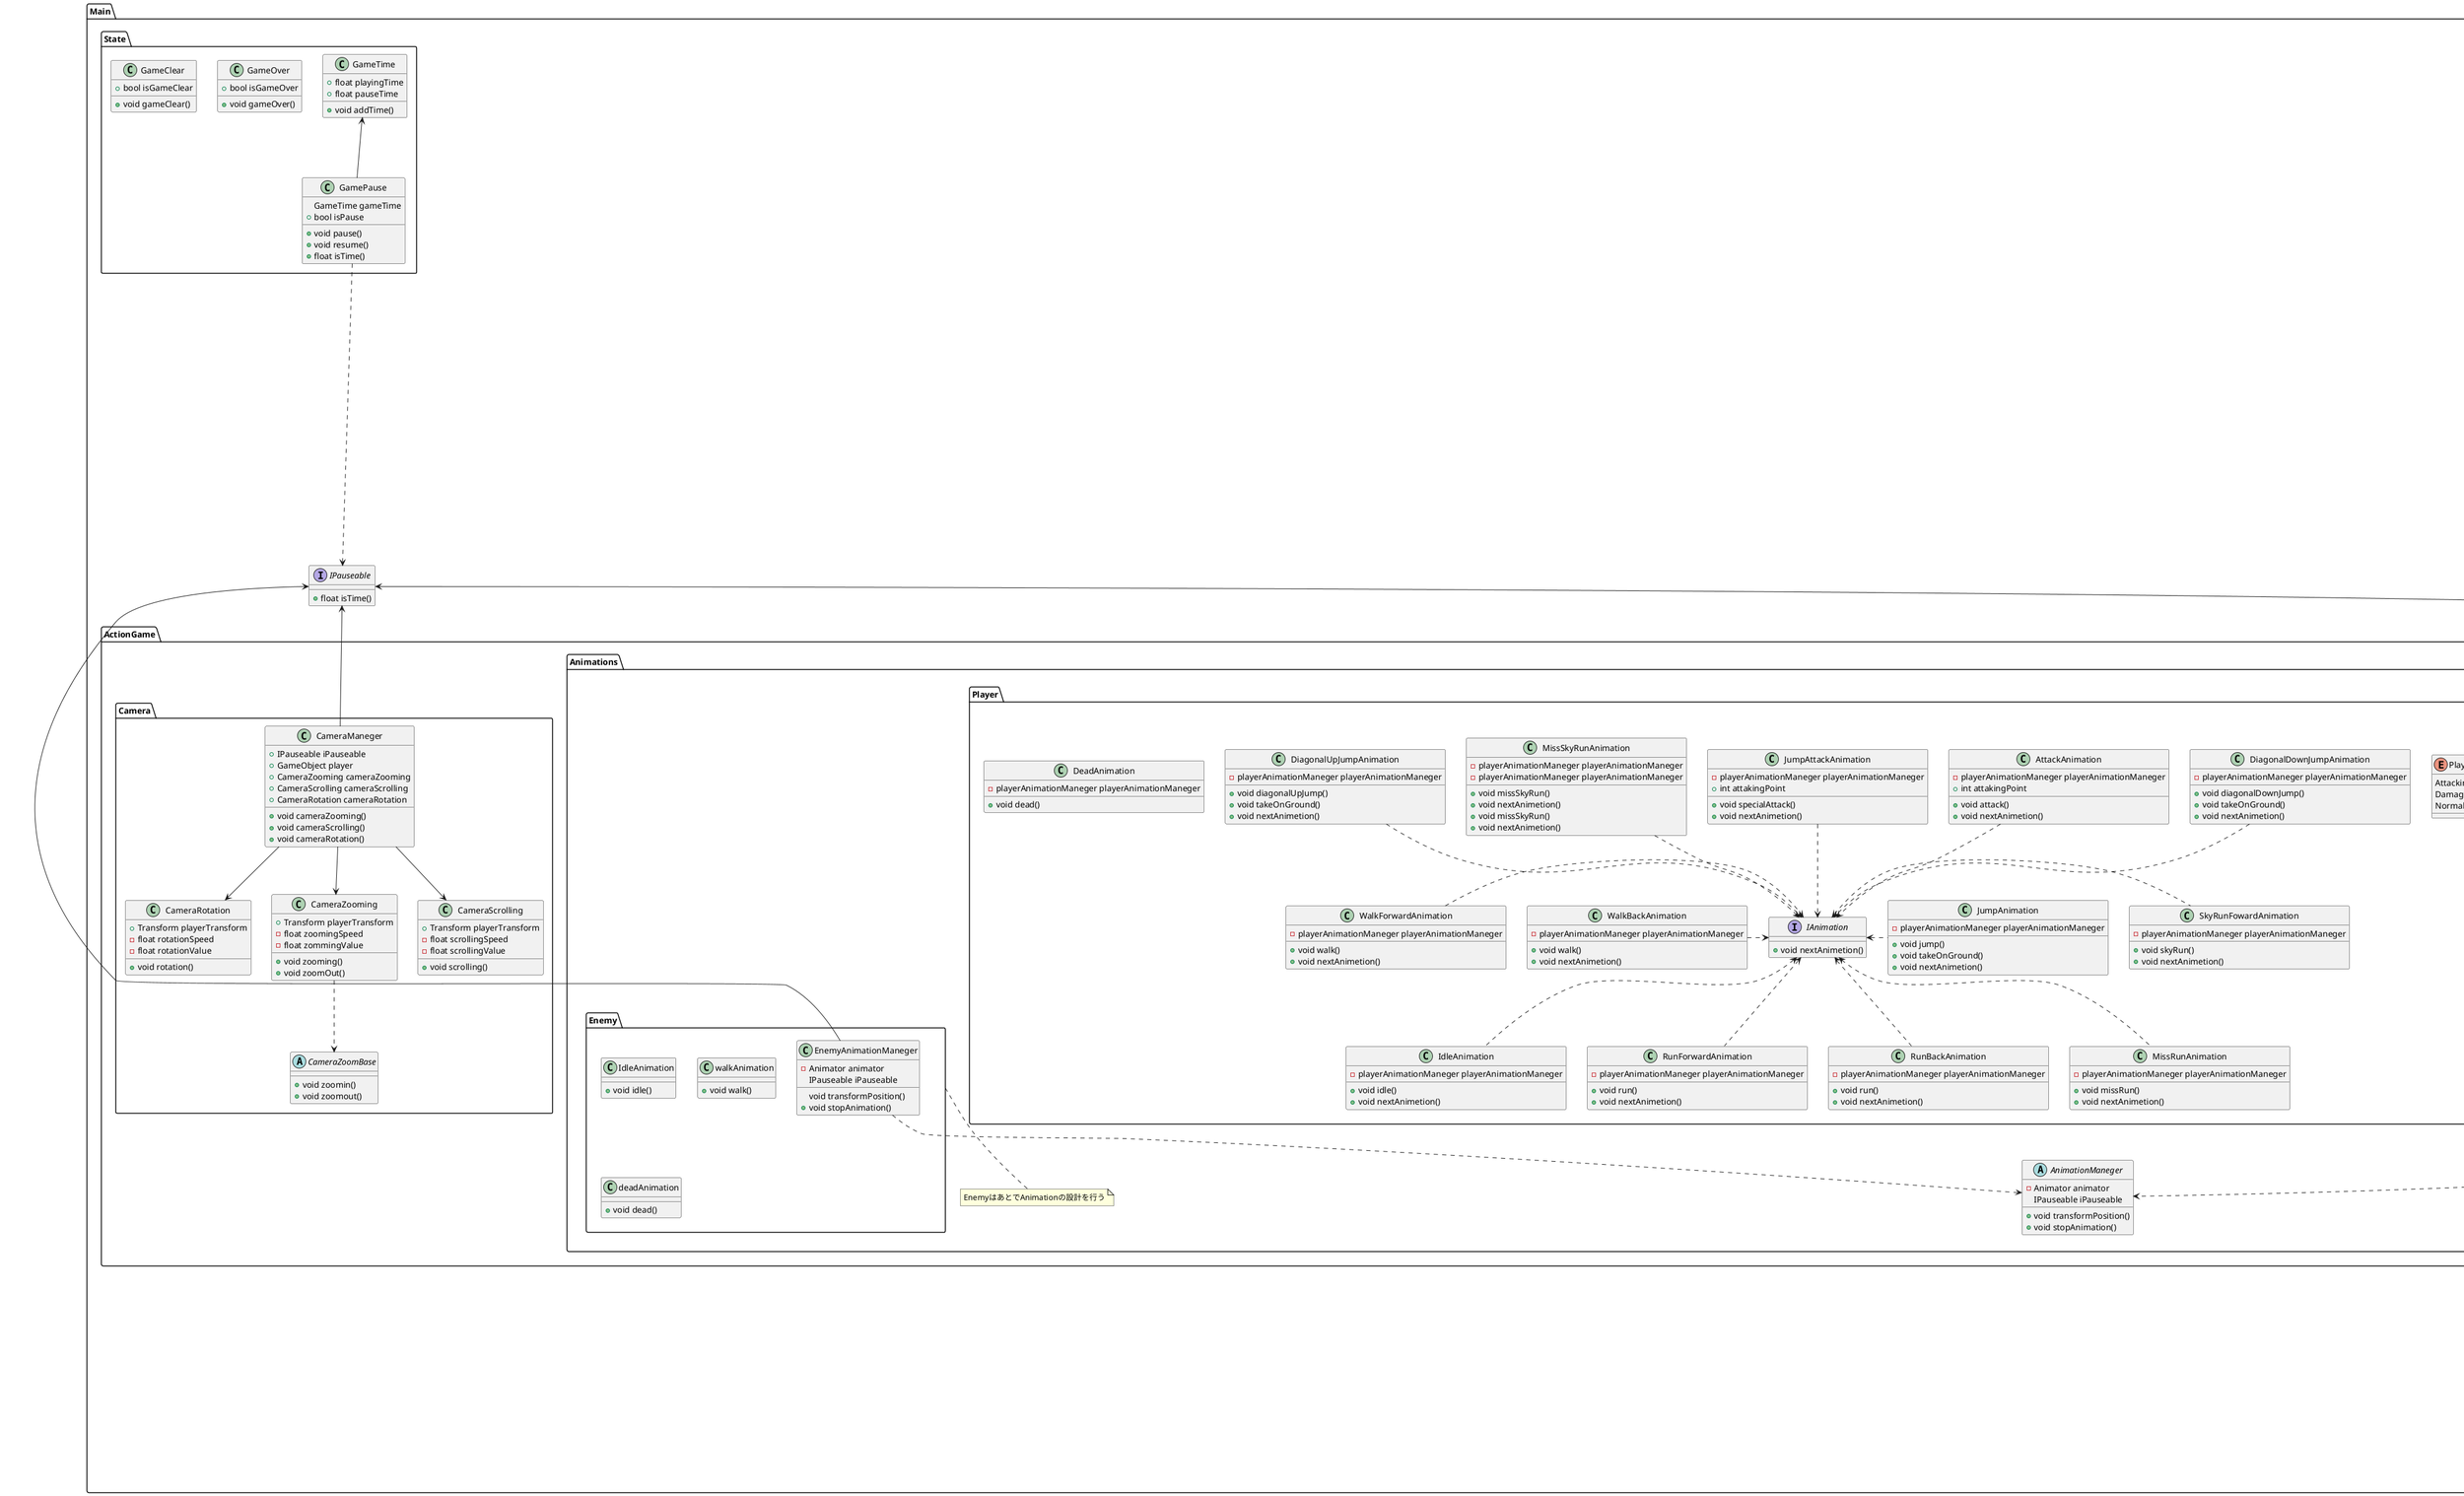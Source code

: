 @startuml RhythmGameSceneArchitecture
namespace Main{
namespace RhythmGame {
    namespace Model{
        class ReadingNotes{
            -struct Note{+float time}
            -struct NoteData{List<Note> notes}
            +List<float> notesTime()
            }
        class NotesHitter{
            //もしかしたら
            //pure C#でいけるかも
            +Combo combo
            +string judgment
            +void hit(Note note)
        }
        class Combo{
            //pure C#でいける
            +int combo
            +int currentCombo()
            +void addCombo()
            +void resetCombo()
            +bool isCombo()
        }
    }
    namespace Presenter{
        class NotesGeneratePresenter{
            ReadingNotes readingNotes
            NotesGenerateView notesGenerateView
            +void subscribe()
        }
        class NotesHitterPresenter{
            NotesHitter notesHitter
            NotesHitterView notesHitterView
            +void subscribe()
        }
        class NoteMovingPresenter{
            NoteMovingView noteMovingView
            NotesHitter notesHitter
            +void subscribe()
        }
    }
    namespace View{
        class NotesGenerateView{
            +GameObject notePrefab
            +void generateNotes()
            -IEnumerator generateNotesCoroutine()
        }
        class NotesHitterView{
            -GameObject nearNotes
            +void findNearNotes()
            +void miss()
            +void hit()
            +void destroyNote()
        }
        interface JudgmentintHit{
            +void hit()
            +void miss()
        }
        class NoteMovingView{
            +Transform notePosition
            +void move()
            +void onThrouth()
            +void destroy()
        }
        NotesHitterView .right.> JudgmentintHit
    }
}
NotesGeneratePresenter -down-> ReadingNotes
NotesGeneratePresenter -up-> NotesGenerateView
NotesHitterPresenter -down-> NotesHitter
NotesHitterPresenter -up-> NotesHitterView
NoteMovingPresenter -up-> NoteMovingView
NoteMovingPresenter -down-> NotesHitter
NotesHitter -left-> Combo

namespace ActionGame {
    namespace Animations{
        namespace Player{
            abstract class InputHandlerBase{
                +bool input()
            }
            class InputJumpHandler{
                -KeyCode KeyCode.Space
                +bool input()
            }
            class InputFowardRunHandler{
                -KeyCode KeyCode.LeftShift
                +bool input()
            }
            class InputBackRunHandler{
                -KeyCode KeyCode.LeftControl
                +bool input()
            }
            class InputFowrdWalkHandler{
                -KeyCode KeyCode.LeftControl
                +bool input()
            }
            class InputBackWalkHandler{
                -KeyCode KeyCode.LeftShift
                +bool input()
            }
            class InputDiagonalDownJumpHandler{
                -KeyCode KeyCode.LeftAlt
                +bool input()
            }
            class InputDiagonalUpJumpHandler{
                -KeyCode KeyCode.Space
                +bool input()
            }
            class InputAttackHandler{
                -KeyCode KeyCode.l
                +bool input()
            }
            InputAttackHandler .up.> InputHandlerBase
            InputJumpHandler .up.> InputHandlerBase
            InputFowardRunHandler .up.> InputHandlerBase
            InputBackRunHandler .left.> InputHandlerBase
            InputFowrdWalkHandler .right.> InputHandlerBase
            InputBackWalkHandler .down.> InputHandlerBase
            InputDiagonalDownJumpHandler .down.> InputHandlerBase
            InputDiagonalUpJumpHandler .down.> InputHandlerBase
            class PlayerAnimationManeger{
                -Animator animator
                -ComboSender comboSender
                -PlayerHPSender playerHPSender
                +PlayerTag playerTag
                //stopはシングルトンなのでアクセスは簡単
                +void stopAnimation()
                +bool isCombo()
                +void isTag(PlayerTag playerTag)
                +void gameOver()
                +void gameClear()
            }
            enum PlayerTag{
                Attacking,
                Damageing,
                Normal
            }
            interface IAnimation{
                +void nextAnimetion()
            }
            class IdleAnimation{
                -playerAnimationManeger playerAnimationManeger
                +void idle()
                +void nextAnimetion()
            }
            class RunForwardAnimation{
                -playerAnimationManeger playerAnimationManeger
                +void run()
                +void nextAnimetion()
            }
            class RunBackAnimation{
                -playerAnimationManeger playerAnimationManeger
                +void run()
                +void nextAnimetion()
            }
            class MissRunAnimation{
                -playerAnimationManeger playerAnimationManeger
                +void missRun()
                +void nextAnimetion()
            }
            class WalkForwardAnimation{
                -playerAnimationManeger playerAnimationManeger
                +void walk()
                +void nextAnimetion()
            }
            class WalkBackAnimation{
                -playerAnimationManeger playerAnimationManeger
                +void walk()
                +void nextAnimetion()
            }
            class JumpAnimation{
                -playerAnimationManeger playerAnimationManeger
                +void jump()
                +void takeOnGround()
                +void nextAnimetion()
            }
            class SkyRunFowardAnimation{
                -playerAnimationManeger playerAnimationManeger
                +void skyRun()
                +void nextAnimetion()
            }
            class MissSkyRunAnimation{
                -playerAnimationManeger playerAnimationManeger
                +void missSkyRun()
                +void nextAnimetion()
            }
            class MissSkyRunAnimation{
                -playerAnimationManeger playerAnimationManeger
                +void missSkyRun()
                +void nextAnimetion()
            }
            class DiagonalUpJumpAnimation{
                -playerAnimationManeger playerAnimationManeger
                +void diagonalUpJump()
                +void takeOnGround()
                +void nextAnimetion()
            }
            class DiagonalDownJumpAnimation{
                -playerAnimationManeger playerAnimationManeger
                +void diagonalDownJump()
                +void takeOnGround()
                +void nextAnimetion()
            }
            class AttackAnimation{
                -playerAnimationManeger playerAnimationManeger
                +int attakingPoint
                +void attack()
                +void nextAnimetion()
            }
            class JumpAttackAnimation{
                -playerAnimationManeger playerAnimationManeger
                +int attakingPoint
                +void specialAttack()
                +void nextAnimetion()
            }
            class DeadAnimation{
                -playerAnimationManeger playerAnimationManeger
                +void dead()
            }
            IdleAnimation .up.> IAnimation
            RunForwardAnimation .up.> IAnimation
            RunBackAnimation .up.> IAnimation
            MissRunAnimation .up.> IAnimation
            WalkForwardAnimation .right.> IAnimation
            WalkBackAnimation .right.> IAnimation
            JumpAnimation .left.> IAnimation
            SkyRunFowardAnimation .left.> IAnimation
            MissSkyRunAnimation .down.> IAnimation
            DiagonalUpJumpAnimation .down.> IAnimation
            DiagonalDownJumpAnimation .down.> IAnimation
            AttackAnimation .down.> IAnimation
            JumpAttackAnimation .down.> IAnimation
        }
        note bottom of Player
        StateMachineBehaviour
        を使って実装するGUIでできそう
        end note
        namespace Enemy{
            class EnemyAnimationManeger{
                -Animator animator
                IPauseable iPauseable
                void transformPosition()
                +void stopAnimation()
            }
            class IdleAnimation{
                +void idle()
            }
            class walkAnimation{
                +void walk()
            }
            class deadAnimation{
                +void dead()
            }
        }
        note bottom of Enemy
        EnemyはあとでAnimationの設計を行う
        end note
        abstract AnimationManeger{
            -Animator animator
            IPauseable iPauseable
            +void transformPosition()
            +void stopAnimation()
        }
        PlayerAnimationManeger ..down..> AnimationManeger
        EnemyAnimationManeger .down.> AnimationManeger
    }
    namespace Player{
        class PlayerHP{
            +int hp
            +int currentHP()
            +void damage()
            +void heal()
        }
        class GettingCoin{
            -Coin coin
            +int coinPoint
            +int currentCoin()
            +void getCoin()
        }
    }
    namespace Item{
        class Coin{
            -CoinDataBase coinDataBase
            +void onGetCoin()
        }
        interface IGetingCoin{
            +void onGetCoin()
        }
        class CoinDataBase{
            +int coinPoint
            +GameObject coinPrefab
        }
    }
    Coin ..> IGetingCoin
    Coin -->CoinDataBase
    GettingCoin -down-> Coin
    namespace Camera{
        class CameraZooming{
            +Transform playerTransform
            -float zoomingSpeed
            -float zommingValue
            +void zooming()
            +void zoomOut()
        }
        class CameraScrolling{
            +Transform playerTransform
            -float scrollingSpeed
            -float scrollingValue
            +void scrolling()
        }
        class CameraRotation{
            +Transform playerTransform
            -float rotationSpeed
            -float rotationValue
            +void rotation()
        }
        class CameraManeger{
            +IPauseable iPauseable
            +GameObject player
            +CameraZooming cameraZooming
            +CameraScrolling cameraScrolling
            +CameraRotation cameraRotation
            +void cameraZooming()
            +void cameraScrolling()
            +void cameraRotation()
        }
        abstract class CameraZoomBase{
            +void zoomin()
            +void zoomout()
        }
        CameraManeger -down->CameraZooming
        CameraManeger -down->CameraScrolling
        CameraManeger -down->CameraRotation
        CameraZooming .down.>CameraZoomBase
    }
    namespace Enemy{
        class EnemyHP{
            +int hp
            +void damage()
            +void dead()
        }
    }
    interface IDamegeable{
        +void damage()
        +void dead()
    }
    EnemyHP .down.> IDamegeable
    PlayerHP .down.> IDamegeable
}

CameraManeger -up->IPauseable

namespace UI{
    namespace Model{
        class UIScoreModel{
            UICoinModel coinModel
            UIComboModel comboModel
            +int score
            +int addScore()
        }
        class UIPlayerHPModel{
            +int hp
            +int currentHP()
        }
        class UIComboModel{
            //pure C#で
            +int combo
            +int currentCombo()
        }
        class UICoinModel{
            {static}+int coin
            +int currentCoin()
        }
    }
    namespace Presenter{
        class UIScorePresenter{
            UIScoreModel uiScoreModel
            UIScoreView uiScoreView
            +void subscribe()
        }
        class UIPlayerHPPresenter{
            UIPlayerHPModel uiPlayerHPModel
            UIPlayerHPView uiPlayerHPView
            +void subscribe()
        }
        class UIComboPresenter{
            UIComboModel uiComboModel
            UIComboView uiComboView
            +void subscribe()
        }
        class UICoinPresenter{
            UICoinModel uiCoinModel
            UICoinView uiCoinView
            +void subscribe()
        }
    }
    namespace View{
        class UIScoreView{
            +int score
            +void addScoreAnimation()
        }
        class UIPlayerHPView{
            +int hp
            +void damageAnimation()
            +void healAnimation()
        }
        class UIComboView{
            +int combo
            +void addComboAnimation()
        }
        class UICoinView{
            +int coin
            +void getCoinAnimation()
        }
        abstract class UIView{
            +void incerasePoint(int point)
            +void increseAnimation()
        }
        UICoinView .down.>UIView
        UIScoreView .down.>UIView
        UIComboView .down.>UIView
        UIPlayerHPView .down.>UIView
    }
    UIScoreModel -right-> UIComboModel
    UIScoreModel -left-> UICoinModel

    UIScorePresenter -up-> UIScoreModel
    UIScorePresenter -down-> UIScoreView
    UIPlayerHPPresenter -up-> UIPlayerHPModel
    UIPlayerHPPresenter -down-> UIPlayerHPView
    UIComboPresenter -up-> UIComboModel
    UIComboPresenter -down-> UIComboView
    UICoinPresenter -up-> UICoinModel
    UICoinPresenter -down-> UICoinView
}
namespace State{
    class GameTime{
        +float playingTime
        +float pauseTime
        +void addTime()
    }
    class GameOver{
        +bool isGameOver
        +void gameOver()
    }
    class GameClear{
        +bool isGameClear
        +void gameClear()
    }
    class GamePause{
        GameTime gameTime
        +bool isPause
        +void pause()
        +void resume()
        +float isTime()
    }
    GamePause -up-> GameTime
}
class ComboSender{
    UICoinModel uiCoinModel
    Combo combo
    +void subscribe()
}
class PlayerHPSender{
    UIPlayerHPModel uiPlayerHPModel
    PlayerHP playerHP
    +void subscribe()
}
class CoinPointSender{
    GettingCoin gettingCoin
    UICoinModel uiCoinModel
    +void subscribe()
}
class CurrentComboSender{
    PlayerAnimationManeger playerAnimationManeger
    Combo combo
    +void subscribe()
}
interface IComboingable{
    +bool isCombo()
}
interface IPauseable{
    +float isTime()
}
ComboSender -up->Combo
ComboSender -->UIComboModel
CurrentComboSender -up-> Combo
Combo .down.>IComboingable
CoinPointSender -->UICoinModel
PlayerHPSender -down-> UIPlayerHPModel
CurrentComboSender -down-> PlayerAnimationManeger
PlayerHPSender -up->ActionGame.Player.PlayerHP
CoinPointSender -up-> GettingCoin
GamePause ..down..> IPauseable
EnemyAnimationManeger -up-> IPauseable
PlayerAnimationManeger -up-> IPauseable
}
@enduml